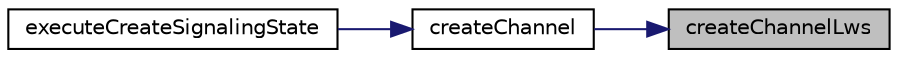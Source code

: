 digraph "createChannelLws"
{
 // LATEX_PDF_SIZE
  edge [fontname="Helvetica",fontsize="10",labelfontname="Helvetica",labelfontsize="10"];
  node [fontname="Helvetica",fontsize="10",shape=record];
  rankdir="RL";
  Node1 [label="createChannelLws",height=0.2,width=0.4,color="black", fillcolor="grey75", style="filled", fontcolor="black",tooltip=" "];
  Node1 -> Node2 [dir="back",color="midnightblue",fontsize="10",style="solid",fontname="Helvetica"];
  Node2 [label="createChannel",height=0.2,width=0.4,color="black", fillcolor="white", style="filled",URL="$Signaling_8h.html#a6015410f4f76b055dd29dea57197f98d",tooltip=" "];
  Node2 -> Node3 [dir="back",color="midnightblue",fontsize="10",style="solid",fontname="Helvetica"];
  Node3 [label="executeCreateSignalingState",height=0.2,width=0.4,color="black", fillcolor="white", style="filled",URL="$StateMachine_8h.html#a875746ad5aa6b08d513e515d408c6714",tooltip=" "];
}
